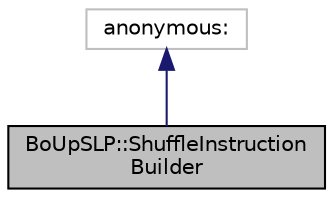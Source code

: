 digraph "BoUpSLP::ShuffleInstructionBuilder"
{
 // LATEX_PDF_SIZE
  bgcolor="transparent";
  edge [fontname="Helvetica",fontsize="10",labelfontname="Helvetica",labelfontsize="10"];
  node [fontname="Helvetica",fontsize="10",shape=record];
  Node1 [label="BoUpSLP::ShuffleInstruction\lBuilder",height=0.2,width=0.4,color="black", fillcolor="grey75", style="filled", fontcolor="black",tooltip="Merges shuffle masks and emits final shuffle instruction, if required."];
  Node2 -> Node1 [dir="back",color="midnightblue",fontsize="10",style="solid",fontname="Helvetica"];
  Node2 [label="anonymous:",height=0.2,width=0.4,color="grey75",tooltip="The base class for shuffle instruction emission and shuffle cost estimation."];
}
